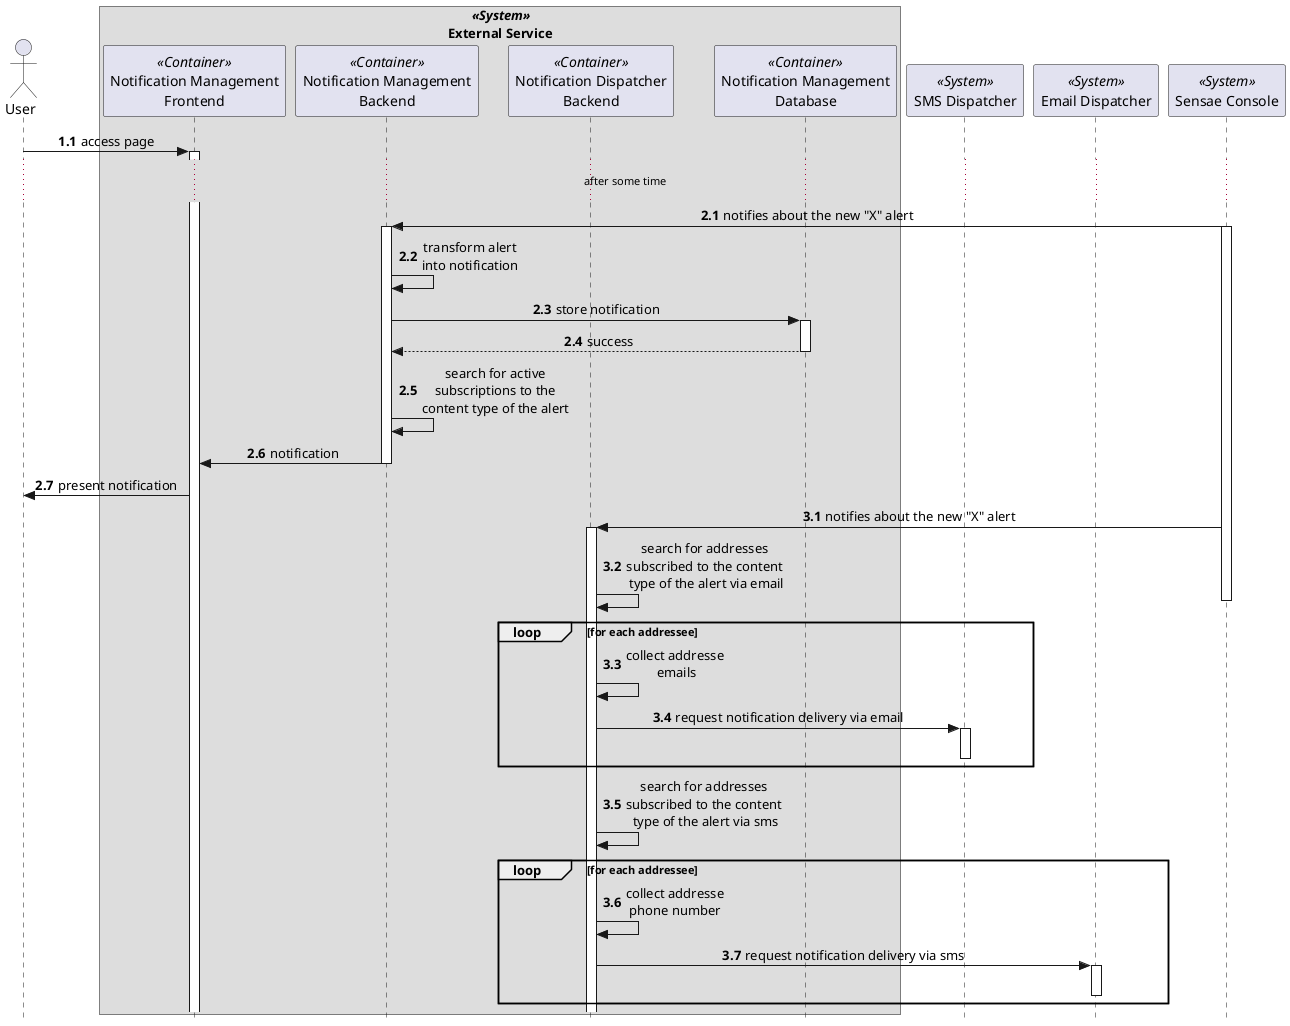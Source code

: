 @startuml notification-dispatch

skinparam sequenceMessageAlign center
skinparam style strictuml
autonumber 1.1
actor User

box "       //<<System>>//\nExternal Service"
participant "Notification Management\nFrontend" as FRONT <<Container>>
participant "Notification Management\nBackend" as BACK <<Container>>
participant "Notification Dispatcher\nBackend" as DISP <<Container>>
participant "Notification Management\nDatabase" as DB <<Container>>
end box

participant "SMS Dispatcher" as EMAIL <<System>>
participant "Email Dispatcher" as SMS <<System>>

participant "Sensae Console" as MB <<System>>

User -> FRONT ++ : access page

... after some time ...

autonumber inc A
MB -> BACK ++ : notifies about the new "X" alert
activate MB

BACK -> BACK : transform alert\ninto notification

BACK -> DB ++ : store notification
return success

BACK -> BACK : search for active\nsubscriptions to the\ncontent type of the alert
BACK -> FRONT -- : notification
FRONT -> User : present notification

autonumber inc A
MB -> DISP ++ : notifies about the new "X" alert

DISP -> DISP : search for addresses\nsubscribed to the content\n type of the alert via email
deactivate MB 

loop for each addressee

DISP -> DISP : collect addresse\n emails

DISP -> EMAIL ++ : request notification delivery via email

deactivate EMAIL 

end

DISP -> DISP : search for addresses\nsubscribed to the content\n type of the alert via sms

loop for each addressee

DISP -> DISP : collect addresse\nphone number

DISP -> SMS ++ : request notification delivery via sms

deactivate SMS

end

@enduml

